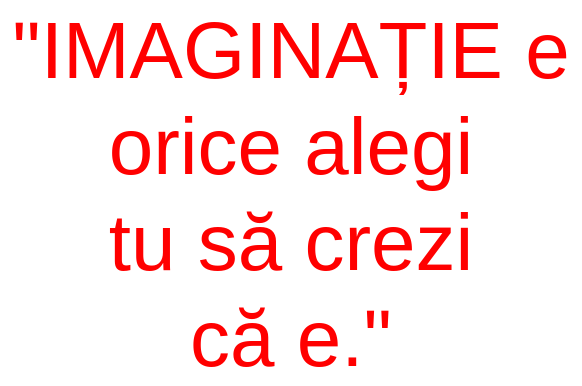 <mxfile version="17.5.0" type="github">
  <diagram id="O4JTNKSAudgv29Ss7tsC" name="Page-1">
    <mxGraphModel dx="482" dy="739" grid="1" gridSize="10" guides="1" tooltips="1" connect="1" arrows="1" fold="1" page="1" pageScale="1" pageWidth="850" pageHeight="1100" math="0" shadow="0">
      <root>
        <mxCell id="0" />
        <mxCell id="1" parent="0" />
        <mxCell id="QpX2g-xykaBn3Av7nfxY-1" value="&lt;font style=&quot;font-size: 40px&quot; color=&quot;#ff0000&quot;&gt;&quot;IMAGINAȚIE e&lt;br&gt;orice alegi&lt;br&gt;tu să crezi&lt;br&gt;că e.&quot;&lt;/font&gt;" style="text;html=1;align=center;verticalAlign=middle;resizable=0;points=[];autosize=1;strokeColor=none;fillColor=none;" vertex="1" parent="1">
          <mxGeometry x="40" y="160" width="290" height="100" as="geometry" />
        </mxCell>
      </root>
    </mxGraphModel>
  </diagram>
</mxfile>
